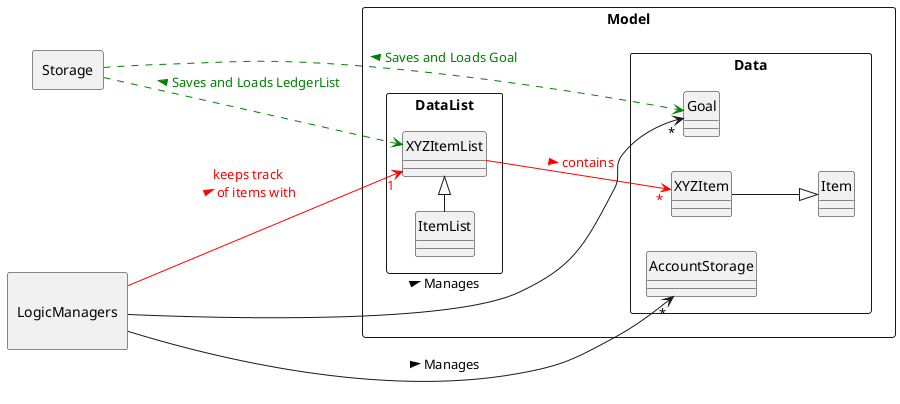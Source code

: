 @startuml
hide circle
skinparam classAttributeIconSize 0
skinparam BoxPadding 50
skinparam shadowing false
left to right direction


skinparam package<<Layout>> {
  borderColor Transparent
  backgroundColor Transparent
  fontColor Transparent
  stereotypeFontColor Transparent
}

rectangle Storage {
}

rectangle Model {
        rectangle Data {

        class Item {
        }

        class XYZItem {
        }

        class AccountStorage {
        }

        class Goal {
        }
    }
    rectangle DataList {

        class XYZItemList{
        }

        class ItemList{
        }

    }

}
ItemList -|> XYZItemList
XYZItem --|> Item
XYZItemList --> "*" XYZItem #line:red;text:red : contains >

rectangle "       \nLogicManagers\n         " {
}


"       \nLogicManagers\n         " --> "1" XYZItemList #line:red;text:red : keeps track \nof items with >
"       \nLogicManagers\n         " --> "*" AccountStorage : Manages >
"       \nLogicManagers\n         " --> "*" Goal : Manages >

Storage ..> XYZItemList #line:green;text:green : < Saves and Loads LedgerList
Storage ..> Goal #line:green;text:green : < Saves and Loads Goal

@enduml